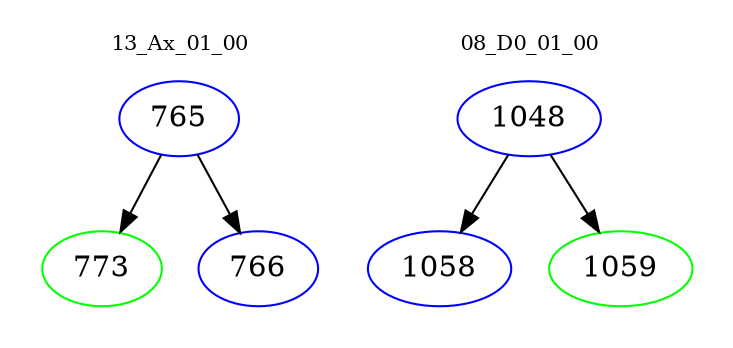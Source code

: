 digraph{
subgraph cluster_0 {
color = white
label = "13_Ax_01_00";
fontsize=10;
T0_765 [label="765", color="blue"]
T0_765 -> T0_773 [color="black"]
T0_773 [label="773", color="green"]
T0_765 -> T0_766 [color="black"]
T0_766 [label="766", color="blue"]
}
subgraph cluster_1 {
color = white
label = "08_D0_01_00";
fontsize=10;
T1_1048 [label="1048", color="blue"]
T1_1048 -> T1_1058 [color="black"]
T1_1058 [label="1058", color="blue"]
T1_1048 -> T1_1059 [color="black"]
T1_1059 [label="1059", color="green"]
}
}
